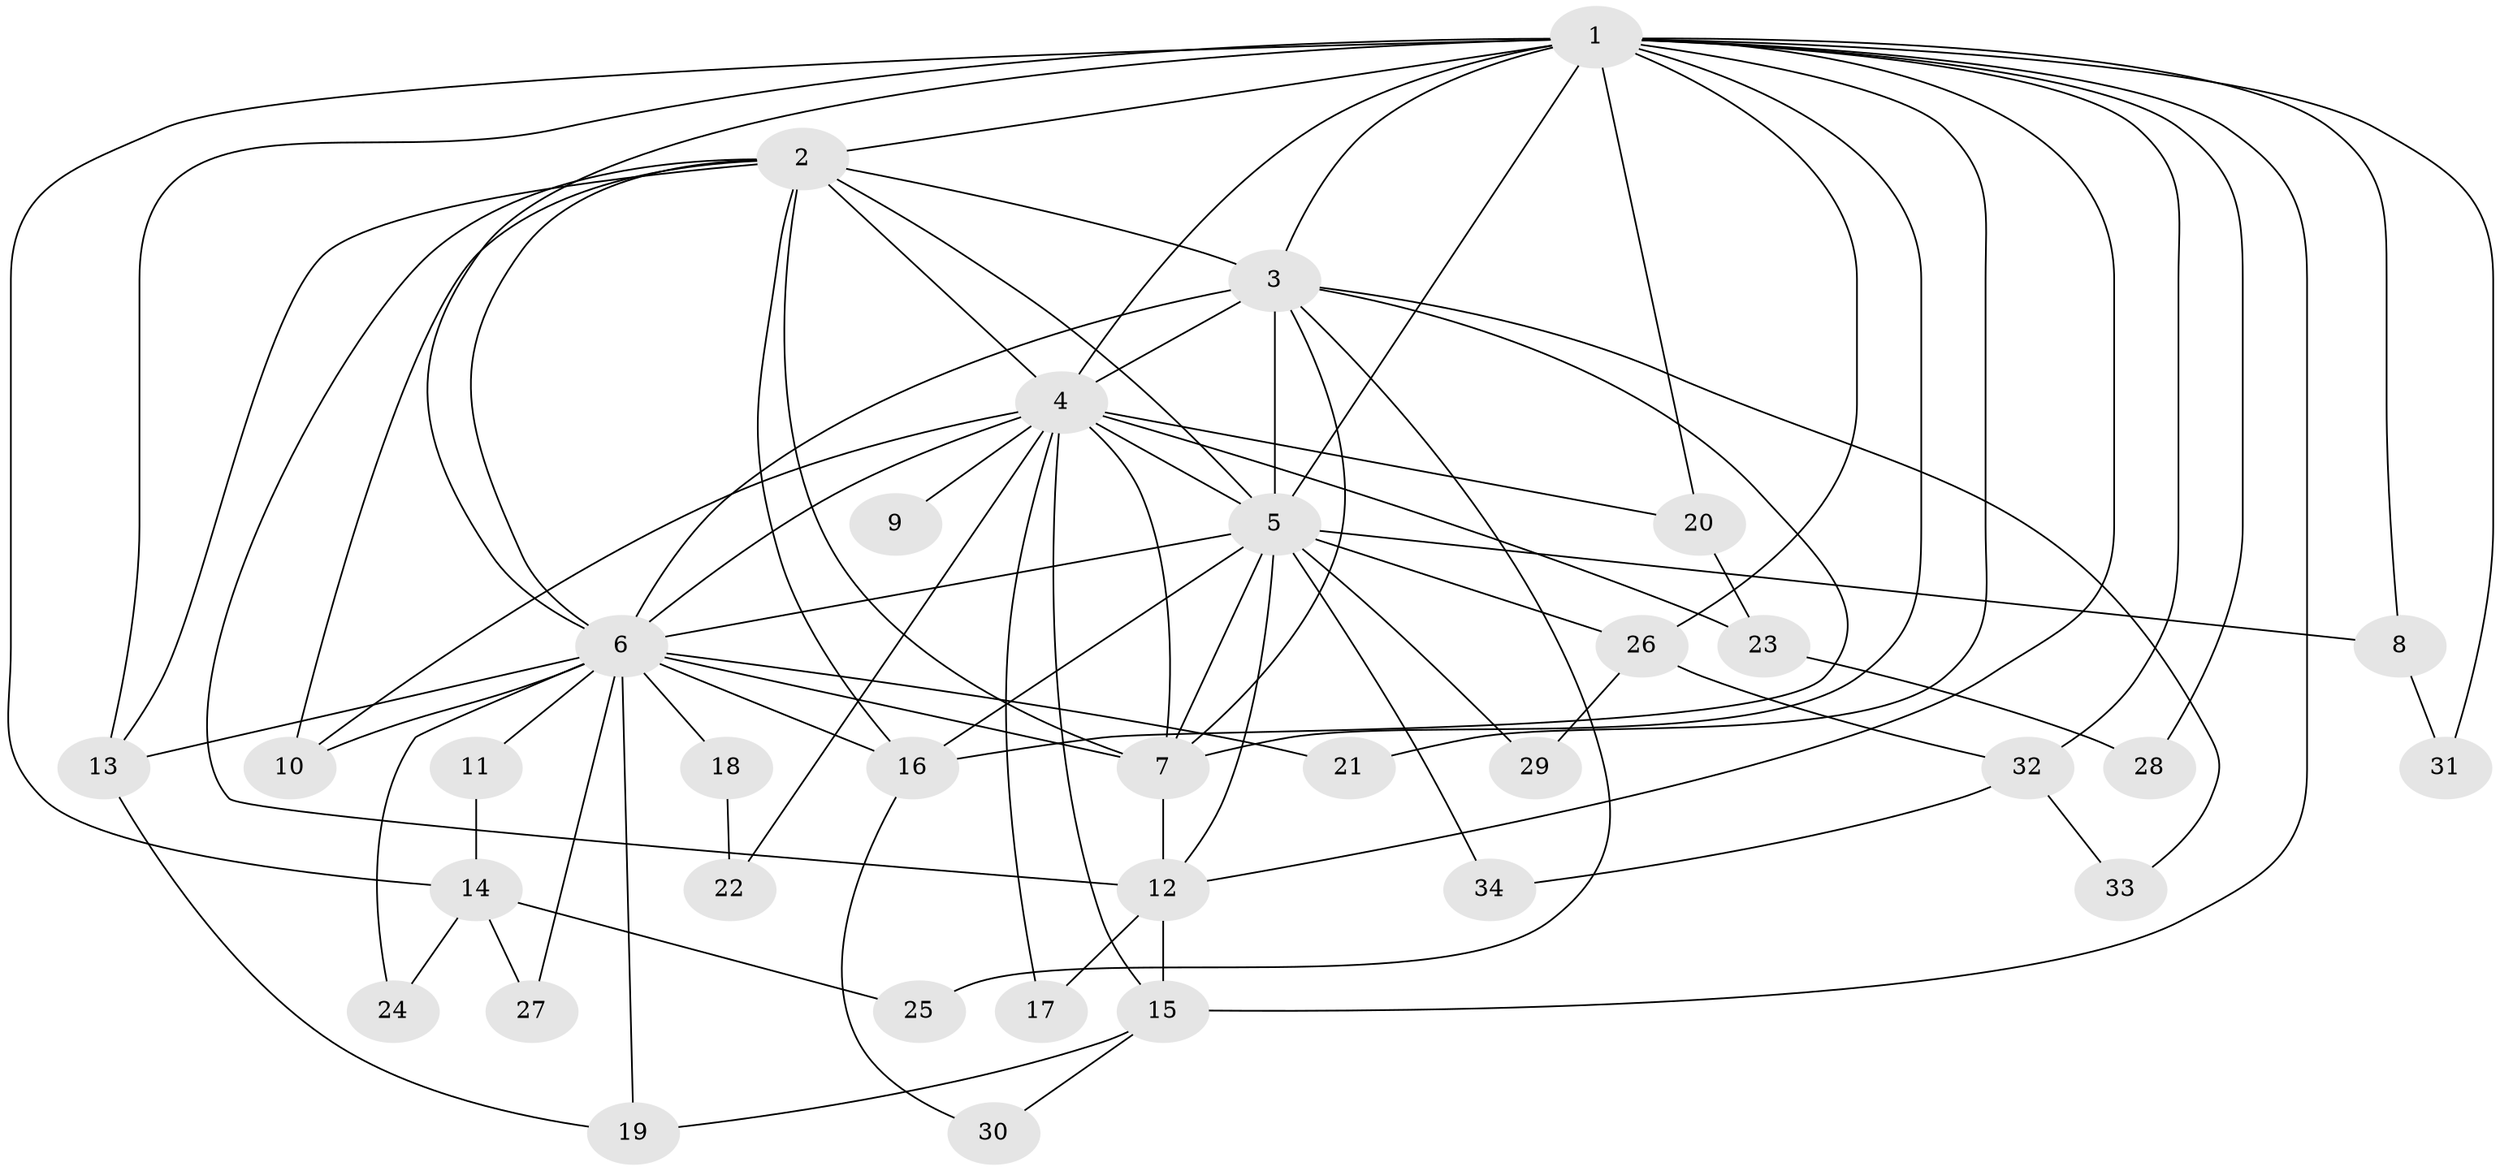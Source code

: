 // original degree distribution, {22: 0.01818181818181818, 14: 0.03636363636363636, 11: 0.01818181818181818, 19: 0.01818181818181818, 16: 0.01818181818181818, 17: 0.01818181818181818, 12: 0.01818181818181818, 15: 0.03636363636363636, 2: 0.5272727272727272, 3: 0.16363636363636364, 5: 0.03636363636363636, 4: 0.09090909090909091}
// Generated by graph-tools (version 1.1) at 2025/49/03/04/25 22:49:20]
// undirected, 34 vertices, 80 edges
graph export_dot {
  node [color=gray90,style=filled];
  1;
  2;
  3;
  4;
  5;
  6;
  7;
  8;
  9;
  10;
  11;
  12;
  13;
  14;
  15;
  16;
  17;
  18;
  19;
  20;
  21;
  22;
  23;
  24;
  25;
  26;
  27;
  28;
  29;
  30;
  31;
  32;
  33;
  34;
  1 -- 2 [weight=2.0];
  1 -- 3 [weight=1.0];
  1 -- 4 [weight=1.0];
  1 -- 5 [weight=3.0];
  1 -- 6 [weight=2.0];
  1 -- 7 [weight=1.0];
  1 -- 8 [weight=1.0];
  1 -- 12 [weight=2.0];
  1 -- 13 [weight=1.0];
  1 -- 14 [weight=1.0];
  1 -- 15 [weight=1.0];
  1 -- 20 [weight=1.0];
  1 -- 21 [weight=1.0];
  1 -- 26 [weight=1.0];
  1 -- 28 [weight=1.0];
  1 -- 31 [weight=1.0];
  1 -- 32 [weight=1.0];
  2 -- 3 [weight=2.0];
  2 -- 4 [weight=2.0];
  2 -- 5 [weight=4.0];
  2 -- 6 [weight=4.0];
  2 -- 7 [weight=2.0];
  2 -- 10 [weight=2.0];
  2 -- 12 [weight=1.0];
  2 -- 13 [weight=1.0];
  2 -- 16 [weight=1.0];
  3 -- 4 [weight=1.0];
  3 -- 5 [weight=3.0];
  3 -- 6 [weight=2.0];
  3 -- 7 [weight=2.0];
  3 -- 16 [weight=1.0];
  3 -- 25 [weight=1.0];
  3 -- 33 [weight=1.0];
  4 -- 5 [weight=2.0];
  4 -- 6 [weight=3.0];
  4 -- 7 [weight=1.0];
  4 -- 9 [weight=1.0];
  4 -- 10 [weight=1.0];
  4 -- 15 [weight=2.0];
  4 -- 17 [weight=1.0];
  4 -- 20 [weight=1.0];
  4 -- 22 [weight=1.0];
  4 -- 23 [weight=1.0];
  5 -- 6 [weight=4.0];
  5 -- 7 [weight=2.0];
  5 -- 8 [weight=1.0];
  5 -- 12 [weight=1.0];
  5 -- 16 [weight=1.0];
  5 -- 26 [weight=1.0];
  5 -- 29 [weight=1.0];
  5 -- 34 [weight=1.0];
  6 -- 7 [weight=2.0];
  6 -- 10 [weight=1.0];
  6 -- 11 [weight=2.0];
  6 -- 13 [weight=1.0];
  6 -- 16 [weight=1.0];
  6 -- 18 [weight=2.0];
  6 -- 19 [weight=1.0];
  6 -- 21 [weight=1.0];
  6 -- 24 [weight=1.0];
  6 -- 27 [weight=1.0];
  7 -- 12 [weight=5.0];
  8 -- 31 [weight=1.0];
  11 -- 14 [weight=1.0];
  12 -- 15 [weight=2.0];
  12 -- 17 [weight=1.0];
  13 -- 19 [weight=1.0];
  14 -- 24 [weight=1.0];
  14 -- 25 [weight=1.0];
  14 -- 27 [weight=1.0];
  15 -- 19 [weight=1.0];
  15 -- 30 [weight=1.0];
  16 -- 30 [weight=1.0];
  18 -- 22 [weight=1.0];
  20 -- 23 [weight=1.0];
  23 -- 28 [weight=1.0];
  26 -- 29 [weight=1.0];
  26 -- 32 [weight=1.0];
  32 -- 33 [weight=1.0];
  32 -- 34 [weight=1.0];
}
